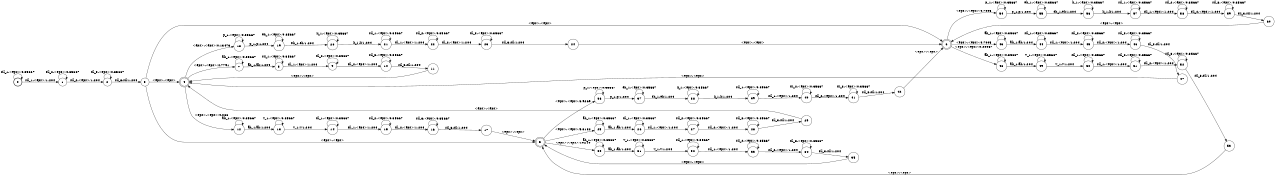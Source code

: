digraph FST {
rankdir = LR;
size = "8.5,11";
center = 1;
orientation = Portrait;
ranksep = "0.4";
nodesep = "0.25";
0 [label = "0", shape = circle, style = bold, fontsize = 14]
	0 -> 0 [label = "sil_1:<eps>/0.35667", fontsize = 14];
	0 -> 1 [label = "sil_1:<eps>/1.204", fontsize = 14];
1 [label = "1", shape = circle, style = solid, fontsize = 14]
	1 -> 1 [label = "sil_2:<eps>/0.35667", fontsize = 14];
	1 -> 2 [label = "sil_2:<eps>/1.204", fontsize = 14];
2 [label = "2", shape = circle, style = solid, fontsize = 14]
	2 -> 2 [label = "sil_3:<eps>/0.35667", fontsize = 14];
	2 -> 3 [label = "sil_3:sil/1.204", fontsize = 14];
3 [label = "3", shape = circle, style = solid, fontsize = 14]
	3 -> 4 [label = "<eps>:<eps>", fontsize = 14];
	3 -> 5 [label = "<eps>:<eps>", fontsize = 14];
	3 -> 6 [label = "<eps>:<eps>", fontsize = 14];
4 [label = "4", shape = doublecircle, style = solid, fontsize = 14]
	4 -> 7 [label = "<eps>:<eps>/4.7791", fontsize = 14];
	4 -> 12 [label = "<eps>:<eps>/4.086", fontsize = 14];
	4 -> 18 [label = "<eps>:<eps>/0.13473", fontsize = 14];
5 [label = "5", shape = doublecircle, style = solid, fontsize = 14]
	5 -> 25 [label = "<eps>:<eps>/5.3132", fontsize = 14];
	5 -> 30 [label = "<eps>:<eps>/1e+10", fontsize = 14];
	5 -> 36 [label = "<eps>:<eps>/3.9269", fontsize = 14];
6 [label = "6", shape = doublecircle, style = solid, fontsize = 14]
	6 -> 43 [label = "<eps>:<eps>/4.7005", fontsize = 14];
	6 -> 48 [label = "<eps>:<eps>/0.20067", fontsize = 14];
	6 -> 54 [label = "<eps>:<eps>/4.7005", fontsize = 14];
7 [label = "7", shape = circle, style = solid, fontsize = 14]
	7 -> 7 [label = "ah_1:<eps>/0.35667", fontsize = 14];
	7 -> 8 [label = "ah_1:ah/1.204", fontsize = 14];
8 [label = "8", shape = circle, style = solid, fontsize = 14]
	8 -> 8 [label = "sil_1:<eps>/0.35667", fontsize = 14];
	8 -> 9 [label = "sil_1:<eps>/1.204", fontsize = 14];
9 [label = "9", shape = circle, style = solid, fontsize = 14]
	9 -> 9 [label = "sil_2:<eps>/0.35667", fontsize = 14];
	9 -> 10 [label = "sil_2:<eps>/1.204", fontsize = 14];
10 [label = "10", shape = circle, style = solid, fontsize = 14]
	10 -> 10 [label = "sil_3:<eps>/0.35667", fontsize = 14];
	10 -> 11 [label = "sil_3:sil/1.204", fontsize = 14];
11 [label = "11", shape = circle, style = solid, fontsize = 14]
	11 -> 4 [label = "<eps>:<eps>", fontsize = 14];
12 [label = "12", shape = circle, style = solid, fontsize = 14]
	12 -> 12 [label = "ah_1:<eps>/0.35667", fontsize = 14];
	12 -> 13 [label = "ah_1:ah/1.204", fontsize = 14];
13 [label = "13", shape = circle, style = solid, fontsize = 14]
	13 -> 13 [label = "v_1:<eps>/0.35667", fontsize = 14];
	13 -> 14 [label = "v_1:v/1.204", fontsize = 14];
14 [label = "14", shape = circle, style = solid, fontsize = 14]
	14 -> 14 [label = "sil_1:<eps>/0.35667", fontsize = 14];
	14 -> 15 [label = "sil_1:<eps>/1.204", fontsize = 14];
15 [label = "15", shape = circle, style = solid, fontsize = 14]
	15 -> 15 [label = "sil_2:<eps>/0.35667", fontsize = 14];
	15 -> 16 [label = "sil_2:<eps>/1.204", fontsize = 14];
16 [label = "16", shape = circle, style = solid, fontsize = 14]
	16 -> 16 [label = "sil_3:<eps>/0.35667", fontsize = 14];
	16 -> 17 [label = "sil_3:sil/1.204", fontsize = 14];
17 [label = "17", shape = circle, style = solid, fontsize = 14]
	17 -> 5 [label = "<eps>:<eps>", fontsize = 14];
18 [label = "18", shape = circle, style = solid, fontsize = 14]
	18 -> 18 [label = "p_1:<eps>/0.35667", fontsize = 14];
	18 -> 19 [label = "p_1:p/1.204", fontsize = 14];
19 [label = "19", shape = circle, style = solid, fontsize = 14]
	19 -> 19 [label = "eh_1:<eps>/0.35667", fontsize = 14];
	19 -> 20 [label = "eh_1:eh/1.204", fontsize = 14];
20 [label = "20", shape = circle, style = solid, fontsize = 14]
	20 -> 20 [label = "k_1:<eps>/0.35667", fontsize = 14];
	20 -> 21 [label = "k_1:k/1.204", fontsize = 14];
21 [label = "21", shape = circle, style = solid, fontsize = 14]
	21 -> 21 [label = "sil_1:<eps>/0.35667", fontsize = 14];
	21 -> 22 [label = "sil_1:<eps>/1.204", fontsize = 14];
22 [label = "22", shape = circle, style = solid, fontsize = 14]
	22 -> 22 [label = "sil_2:<eps>/0.35667", fontsize = 14];
	22 -> 23 [label = "sil_2:<eps>/1.204", fontsize = 14];
23 [label = "23", shape = circle, style = solid, fontsize = 14]
	23 -> 23 [label = "sil_3:<eps>/0.35667", fontsize = 14];
	23 -> 24 [label = "sil_3:sil/1.204", fontsize = 14];
24 [label = "24", shape = circle, style = solid, fontsize = 14]
	24 -> 6 [label = "<eps>:<eps>", fontsize = 14];
25 [label = "25", shape = circle, style = solid, fontsize = 14]
	25 -> 25 [label = "ah_1:<eps>/0.35667", fontsize = 14];
	25 -> 26 [label = "ah_1:ah/1.204", fontsize = 14];
26 [label = "26", shape = circle, style = solid, fontsize = 14]
	26 -> 26 [label = "sil_1:<eps>/0.35667", fontsize = 14];
	26 -> 27 [label = "sil_1:<eps>/1.204", fontsize = 14];
27 [label = "27", shape = circle, style = solid, fontsize = 14]
	27 -> 27 [label = "sil_2:<eps>/0.35667", fontsize = 14];
	27 -> 28 [label = "sil_2:<eps>/1.204", fontsize = 14];
28 [label = "28", shape = circle, style = solid, fontsize = 14]
	28 -> 28 [label = "sil_3:<eps>/0.35667", fontsize = 14];
	28 -> 29 [label = "sil_3:sil/1.204", fontsize = 14];
29 [label = "29", shape = circle, style = solid, fontsize = 14]
	29 -> 4 [label = "<eps>:<eps>", fontsize = 14];
30 [label = "30", shape = circle, style = solid, fontsize = 14]
	30 -> 30 [label = "ah_1:<eps>/0.35667", fontsize = 14];
	30 -> 31 [label = "ah_1:ah/1.204", fontsize = 14];
31 [label = "31", shape = circle, style = solid, fontsize = 14]
	31 -> 31 [label = "v_1:<eps>/0.35667", fontsize = 14];
	31 -> 32 [label = "v_1:v/1.204", fontsize = 14];
32 [label = "32", shape = circle, style = solid, fontsize = 14]
	32 -> 32 [label = "sil_1:<eps>/0.35667", fontsize = 14];
	32 -> 33 [label = "sil_1:<eps>/1.204", fontsize = 14];
33 [label = "33", shape = circle, style = solid, fontsize = 14]
	33 -> 33 [label = "sil_2:<eps>/0.35667", fontsize = 14];
	33 -> 34 [label = "sil_2:<eps>/1.204", fontsize = 14];
34 [label = "34", shape = circle, style = solid, fontsize = 14]
	34 -> 34 [label = "sil_3:<eps>/0.35667", fontsize = 14];
	34 -> 35 [label = "sil_3:sil/1.204", fontsize = 14];
35 [label = "35", shape = circle, style = solid, fontsize = 14]
	35 -> 5 [label = "<eps>:<eps>", fontsize = 14];
36 [label = "36", shape = circle, style = solid, fontsize = 14]
	36 -> 36 [label = "p_1:<eps>/0.35667", fontsize = 14];
	36 -> 37 [label = "p_1:p/1.204", fontsize = 14];
37 [label = "37", shape = circle, style = solid, fontsize = 14]
	37 -> 37 [label = "eh_1:<eps>/0.35667", fontsize = 14];
	37 -> 38 [label = "eh_1:eh/1.204", fontsize = 14];
38 [label = "38", shape = circle, style = solid, fontsize = 14]
	38 -> 38 [label = "k_1:<eps>/0.35667", fontsize = 14];
	38 -> 39 [label = "k_1:k/1.204", fontsize = 14];
39 [label = "39", shape = circle, style = solid, fontsize = 14]
	39 -> 39 [label = "sil_1:<eps>/0.35667", fontsize = 14];
	39 -> 40 [label = "sil_1:<eps>/1.204", fontsize = 14];
40 [label = "40", shape = circle, style = solid, fontsize = 14]
	40 -> 40 [label = "sil_2:<eps>/0.35667", fontsize = 14];
	40 -> 41 [label = "sil_2:<eps>/1.204", fontsize = 14];
41 [label = "41", shape = circle, style = solid, fontsize = 14]
	41 -> 41 [label = "sil_3:<eps>/0.35667", fontsize = 14];
	41 -> 42 [label = "sil_3:sil/1.204", fontsize = 14];
42 [label = "42", shape = circle, style = solid, fontsize = 14]
	42 -> 6 [label = "<eps>:<eps>", fontsize = 14];
43 [label = "43", shape = circle, style = solid, fontsize = 14]
	43 -> 43 [label = "ah_1:<eps>/0.35667", fontsize = 14];
	43 -> 44 [label = "ah_1:ah/1.204", fontsize = 14];
44 [label = "44", shape = circle, style = solid, fontsize = 14]
	44 -> 44 [label = "sil_1:<eps>/0.35667", fontsize = 14];
	44 -> 45 [label = "sil_1:<eps>/1.204", fontsize = 14];
45 [label = "45", shape = circle, style = solid, fontsize = 14]
	45 -> 45 [label = "sil_2:<eps>/0.35667", fontsize = 14];
	45 -> 46 [label = "sil_2:<eps>/1.204", fontsize = 14];
46 [label = "46", shape = circle, style = solid, fontsize = 14]
	46 -> 46 [label = "sil_3:<eps>/0.35667", fontsize = 14];
	46 -> 47 [label = "sil_3:sil/1.204", fontsize = 14];
47 [label = "47", shape = circle, style = solid, fontsize = 14]
	47 -> 4 [label = "<eps>:<eps>", fontsize = 14];
48 [label = "48", shape = circle, style = solid, fontsize = 14]
	48 -> 48 [label = "ah_1:<eps>/0.35667", fontsize = 14];
	48 -> 49 [label = "ah_1:ah/1.204", fontsize = 14];
49 [label = "49", shape = circle, style = solid, fontsize = 14]
	49 -> 49 [label = "v_1:<eps>/0.35667", fontsize = 14];
	49 -> 50 [label = "v_1:v/1.204", fontsize = 14];
50 [label = "50", shape = circle, style = solid, fontsize = 14]
	50 -> 50 [label = "sil_1:<eps>/0.35667", fontsize = 14];
	50 -> 51 [label = "sil_1:<eps>/1.204", fontsize = 14];
51 [label = "51", shape = circle, style = solid, fontsize = 14]
	51 -> 51 [label = "sil_2:<eps>/0.35667", fontsize = 14];
	51 -> 52 [label = "sil_2:<eps>/1.204", fontsize = 14];
52 [label = "52", shape = circle, style = solid, fontsize = 14]
	52 -> 52 [label = "sil_3:<eps>/0.35667", fontsize = 14];
	52 -> 53 [label = "sil_3:sil/1.204", fontsize = 14];
53 [label = "53", shape = circle, style = solid, fontsize = 14]
	53 -> 5 [label = "<eps>:<eps>", fontsize = 14];
54 [label = "54", shape = circle, style = solid, fontsize = 14]
	54 -> 54 [label = "p_1:<eps>/0.35667", fontsize = 14];
	54 -> 55 [label = "p_1:p/1.204", fontsize = 14];
55 [label = "55", shape = circle, style = solid, fontsize = 14]
	55 -> 55 [label = "eh_1:<eps>/0.35667", fontsize = 14];
	55 -> 56 [label = "eh_1:eh/1.204", fontsize = 14];
56 [label = "56", shape = circle, style = solid, fontsize = 14]
	56 -> 56 [label = "k_1:<eps>/0.35667", fontsize = 14];
	56 -> 57 [label = "k_1:k/1.204", fontsize = 14];
57 [label = "57", shape = circle, style = solid, fontsize = 14]
	57 -> 57 [label = "sil_1:<eps>/0.35667", fontsize = 14];
	57 -> 58 [label = "sil_1:<eps>/1.204", fontsize = 14];
58 [label = "58", shape = circle, style = solid, fontsize = 14]
	58 -> 58 [label = "sil_2:<eps>/0.35667", fontsize = 14];
	58 -> 59 [label = "sil_2:<eps>/1.204", fontsize = 14];
59 [label = "59", shape = circle, style = solid, fontsize = 14]
	59 -> 59 [label = "sil_3:<eps>/0.35667", fontsize = 14];
	59 -> 60 [label = "sil_3:sil/1.204", fontsize = 14];
60 [label = "60", shape = circle, style = solid, fontsize = 14]
	60 -> 6 [label = "<eps>:<eps>", fontsize = 14];
}
